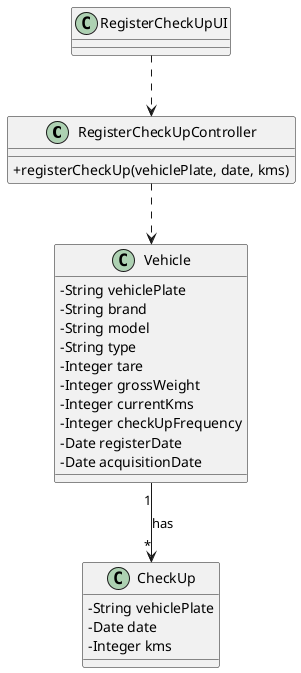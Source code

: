 @startuml
'skinparam monochrome true
skinparam packageStyle rectangle
skinparam shadowing false
skinparam linetype polyline
'skinparam linetype orto

skinparam classAttributeIconSize 0

'left to right direction

class RegisterCheckUpController {
    +registerCheckUp(vehiclePlate, date, kms)
}


class RegisterCheckUpUI {
}

class Vehicle {
  - String vehiclePlate
      - String brand
      - String model
      - String type
      - Integer tare
      - Integer grossWeight
      - Integer currentKms
            - Integer checkUpFrequency
      - Date registerDate
      - Date acquisitionDate

}



class CheckUp {
  - String vehiclePlate
- Date date
-Integer kms
}


RegisterCheckUpUI ..> RegisterCheckUpController
RegisterCheckUpController ..> Vehicle
Vehicle "1" --> "*" CheckUp : has



@enduml